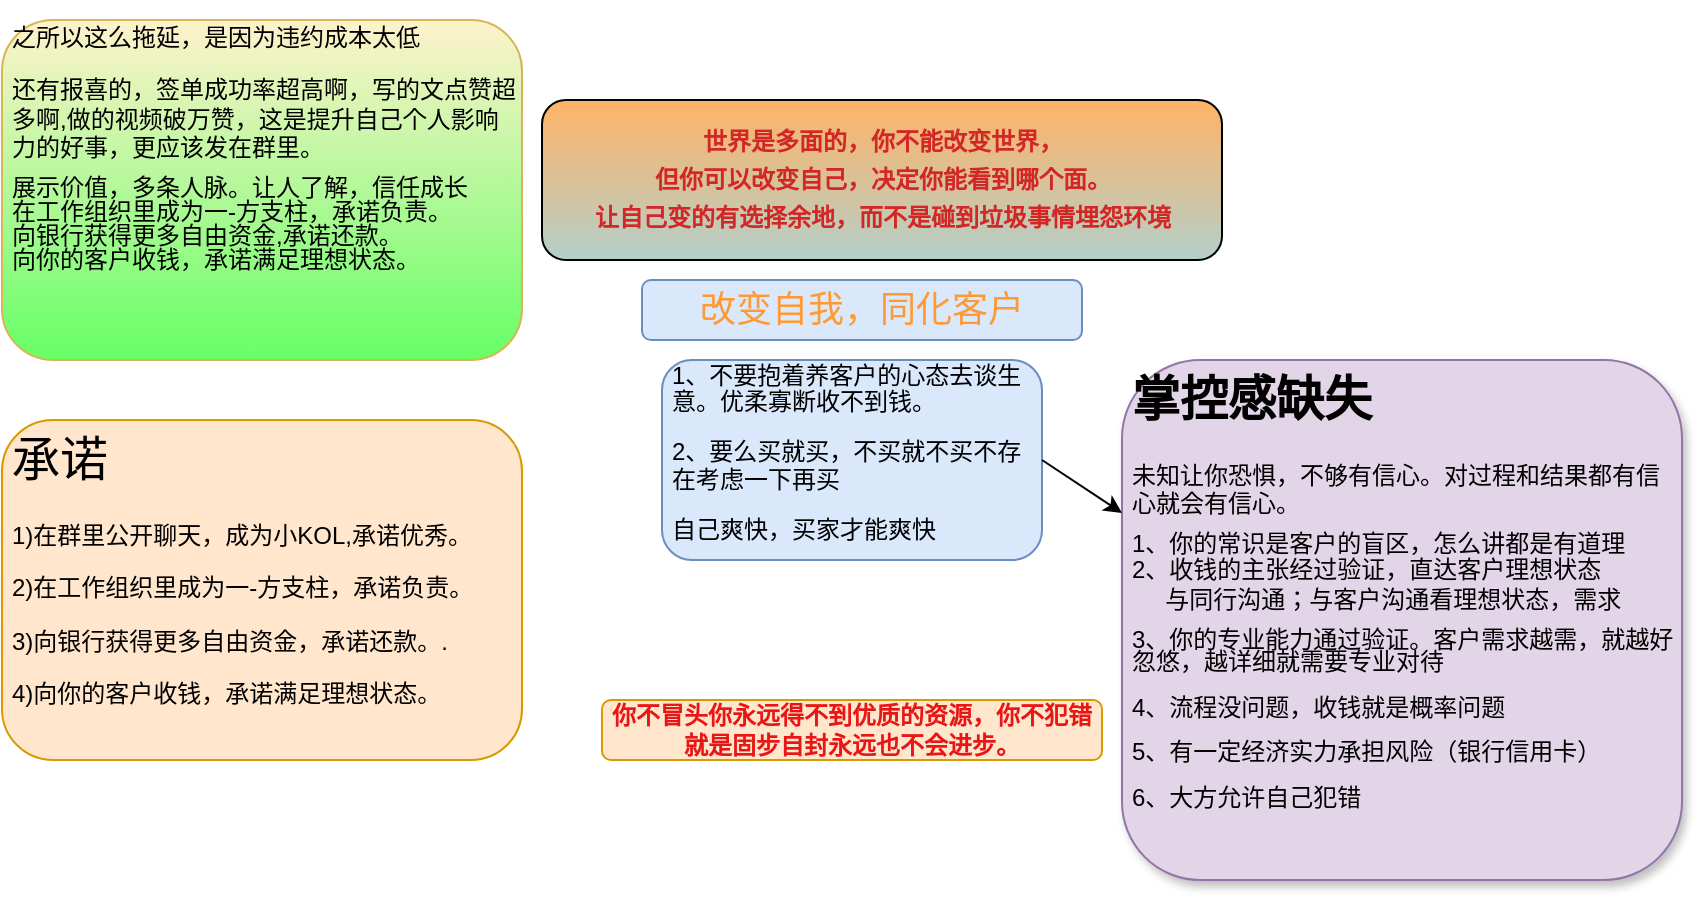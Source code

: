 <mxfile version="21.0.8" type="github">
  <diagram name="第 1 页" id="s1Vz-YD5FBtxK5nK5yRp">
    <mxGraphModel dx="940" dy="552" grid="1" gridSize="10" guides="1" tooltips="1" connect="1" arrows="1" fold="1" page="1" pageScale="1" pageWidth="1169" pageHeight="827" math="0" shadow="0">
      <root>
        <mxCell id="0" />
        <mxCell id="1" parent="0" />
        <mxCell id="R0OJWSUJQf6cLIitKJCT-1" value="&lt;p&gt;之所以这么拖延，是因为违约成本太低&lt;/p&gt;&lt;p&gt;还有报喜的，签单成功率超高啊，写的文点赞超多啊,做的视频破&lt;span style=&quot;background-color: initial;&quot;&gt;万赞，这是提升自己个人影响力的好事，更应该发在群里。&lt;/span&gt;&lt;/p&gt;&lt;p style=&quot;line-height: 0%;&quot;&gt;&lt;span style=&quot;background-color: initial;&quot;&gt;展示价值，多条人脉。让人了解，信任成长&lt;/span&gt;&lt;/p&gt;&lt;p style=&quot;line-height: 0%;&quot;&gt;&lt;span style=&quot;background-color: initial;&quot;&gt;在工作组织里成为一-方支柱，承诺负责。&lt;br&gt;&lt;/span&gt;&lt;/p&gt;&lt;p style=&quot;line-height: 0%;&quot;&gt;&lt;span style=&quot;background-color: initial;&quot;&gt;向银行获得更多自由资金,承诺还款。&lt;/span&gt;&lt;br&gt;&lt;/p&gt;&lt;p style=&quot;line-height: 0%;&quot;&gt;&lt;span style=&quot;background-color: initial;&quot;&gt;向你的客户收钱，承诺满足理想状态。&lt;br&gt;&lt;/span&gt;&lt;/p&gt;" style="text;html=1;strokeColor=#d6b656;fillColor=#fff2cc;spacing=5;spacingTop=-20;whiteSpace=wrap;overflow=hidden;rounded=1;gradientColor=#66FF66;" parent="1" vertex="1">
          <mxGeometry x="40" y="10" width="260" height="170" as="geometry" />
        </mxCell>
        <mxCell id="R0OJWSUJQf6cLIitKJCT-2" value="&lt;font style=&quot;font-size: 18px;&quot; color=&quot;#ff9933&quot;&gt;改变自我，同化客户&lt;/font&gt;" style="text;html=1;strokeColor=#6c8ebf;fillColor=#dae8fc;align=center;verticalAlign=middle;whiteSpace=wrap;rounded=1;" parent="1" vertex="1">
          <mxGeometry x="360" y="140" width="220" height="30" as="geometry" />
        </mxCell>
        <mxCell id="R0OJWSUJQf6cLIitKJCT-4" value="&lt;div style=&quot;line-height: 160%;&quot;&gt;&lt;b&gt;&lt;font color=&quot;#d32727&quot;&gt;世界是多面的，你不能改变世界，&lt;/font&gt;&lt;/b&gt;&lt;/div&gt;&lt;div style=&quot;line-height: 160%;&quot;&gt;&lt;span style=&quot;font-size: 12px;&quot;&gt;&lt;b&gt;&lt;font color=&quot;#d32727&quot;&gt;但你可以改变自己，决定你能看到哪个面。&lt;/font&gt;&lt;/b&gt;&lt;/span&gt;&lt;/div&gt;&lt;div style=&quot;line-height: 160%;&quot;&gt;&lt;span style=&quot;font-size: 12px;&quot;&gt;&lt;b&gt;&lt;font color=&quot;#d32727&quot;&gt;让自己变的有选择余地，而不是碰到垃圾事情埋怨环境&lt;/font&gt;&lt;/b&gt;&lt;/span&gt;&lt;/div&gt;" style="text;html=1;align=center;verticalAlign=middle;resizable=0;points=[];autosize=1;strokeColor=default;fillColor=#FFB366;gradientColor=#b4cfca;rounded=1;" parent="1" vertex="1">
          <mxGeometry x="310" y="50" width="340" height="80" as="geometry" />
        </mxCell>
        <mxCell id="R0OJWSUJQf6cLIitKJCT-5" value="&lt;p style=&quot;line-height: 110%;&quot;&gt;1、不要抱着养客户的心态去谈生意。优柔寡断收不到钱。&lt;/p&gt;&lt;p style=&quot;line-height: 110%;&quot;&gt;2、要么买就买，不买就不买不存在考虑一下再买&lt;/p&gt;&lt;p style=&quot;line-height: 110%;&quot;&gt;自己爽快，买家才能爽快&lt;/p&gt;" style="text;html=1;strokeColor=#6c8ebf;fillColor=#dae8fc;spacing=5;spacingTop=-20;whiteSpace=wrap;overflow=hidden;rounded=1;" parent="1" vertex="1">
          <mxGeometry x="370" y="180" width="190" height="100" as="geometry" />
        </mxCell>
        <mxCell id="R0OJWSUJQf6cLIitKJCT-6" value="&lt;h1&gt;掌控感缺失&lt;/h1&gt;&lt;p&gt;未知让你恐惧，不够有信心。对过程和结果都有信心就会有信心。&lt;/p&gt;&lt;p style=&quot;line-height: 0%;&quot;&gt;1、你的常识是客户的盲区，怎么讲都是有道理&lt;/p&gt;&lt;p style=&quot;line-height: 30%;&quot;&gt;2、收钱的主张经过验证，直达客户理想状态&lt;/p&gt;&lt;p style=&quot;line-height: 30%;&quot;&gt;&amp;nbsp; &amp;nbsp; &amp;nbsp;与同行沟通；与客户沟通看理想状态，需求&lt;/p&gt;&lt;p style=&quot;line-height: 90%;&quot;&gt;3、你的专业能力通过验证。客户需求越需，就越好忽悠，越详细就需要专业对待&lt;/p&gt;&lt;p style=&quot;line-height: 90%;&quot;&gt;4、流程没问题，收钱就是概率问题&lt;/p&gt;&lt;p style=&quot;line-height: 90%;&quot;&gt;5、有一定经济实力承担风险（银行信用卡）&lt;/p&gt;&lt;p style=&quot;line-height: 90%;&quot;&gt;6、大方允许自己犯错&lt;/p&gt;&lt;p style=&quot;line-height: 30%;&quot;&gt;&lt;br&gt;&lt;/p&gt;" style="text;html=1;strokeColor=#9673a6;fillColor=#e1d5e7;spacing=5;spacingTop=-20;whiteSpace=wrap;overflow=hidden;rounded=1;shadow=1;" parent="1" vertex="1">
          <mxGeometry x="600" y="180" width="280" height="260" as="geometry" />
        </mxCell>
        <mxCell id="R0OJWSUJQf6cLIitKJCT-7" value="" style="endArrow=classic;html=1;rounded=0;entryX=0;entryY=0.294;entryDx=0;entryDy=0;entryPerimeter=0;" parent="1" target="R0OJWSUJQf6cLIitKJCT-6" edge="1">
          <mxGeometry width="50" height="50" relative="1" as="geometry">
            <mxPoint x="560" y="230" as="sourcePoint" />
            <mxPoint x="610" y="180" as="targetPoint" />
          </mxGeometry>
        </mxCell>
        <mxCell id="R0OJWSUJQf6cLIitKJCT-8" value="&lt;div&gt;&lt;b&gt;&lt;font color=&quot;#e91616&quot;&gt;你不冒头你永远得不到优质的资源，你不犯错就是固步自封永远也不&lt;/font&gt;&lt;/b&gt;&lt;b style=&quot;background-color: initial;&quot;&gt;&lt;font color=&quot;#e91616&quot;&gt;会进步。&lt;/font&gt;&lt;/b&gt;&lt;/div&gt;" style="text;html=1;strokeColor=#d79b00;fillColor=#ffe6cc;align=center;verticalAlign=middle;whiteSpace=wrap;rounded=1;" parent="1" vertex="1">
          <mxGeometry x="340" y="350" width="250" height="30" as="geometry" />
        </mxCell>
        <mxCell id="R0OJWSUJQf6cLIitKJCT-9" value="&lt;h1&gt;&lt;span style=&quot;font-weight: normal;&quot;&gt;承诺&lt;/span&gt;&lt;/h1&gt;&lt;p&gt;1)在群里公开聊天，成为小KOL,承诺优秀。&lt;/p&gt;&lt;p&gt;&lt;span style=&quot;font-size: 12px;&quot;&gt;2)在工作组织里成为一-方支柱，承诺负责。&lt;/span&gt;&lt;/p&gt;&lt;p&gt;&lt;span style=&quot;font-size: 12px;&quot;&gt;3)向银行获得更多自由资金，承诺还款。.&lt;/span&gt;&lt;/p&gt;&lt;p&gt;&lt;span style=&quot;font-size: 12px;&quot;&gt;4)向你的客户收钱，承诺满足理想状态。&lt;/span&gt;&lt;/p&gt;" style="text;html=1;strokeColor=#d79b00;fillColor=#ffe6cc;spacing=5;spacingTop=-20;whiteSpace=wrap;overflow=hidden;rounded=1;" parent="1" vertex="1">
          <mxGeometry x="40" y="210" width="260" height="170" as="geometry" />
        </mxCell>
      </root>
    </mxGraphModel>
  </diagram>
</mxfile>
